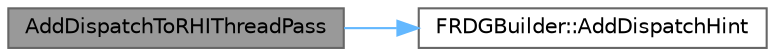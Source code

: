 digraph "AddDispatchToRHIThreadPass"
{
 // INTERACTIVE_SVG=YES
 // LATEX_PDF_SIZE
  bgcolor="transparent";
  edge [fontname=Helvetica,fontsize=10,labelfontname=Helvetica,labelfontsize=10];
  node [fontname=Helvetica,fontsize=10,shape=box,height=0.2,width=0.4];
  rankdir="LR";
  Node1 [id="Node000001",label="AddDispatchToRHIThreadPass",height=0.2,width=0.4,color="gray40", fillcolor="grey60", style="filled", fontcolor="black",tooltip=" "];
  Node1 -> Node2 [id="edge1_Node000001_Node000002",color="steelblue1",style="solid",tooltip=" "];
  Node2 [id="Node000002",label="FRDGBuilder::AddDispatchHint",height=0.2,width=0.4,color="grey40", fillcolor="white", style="filled",URL="$d5/dac/classFRDGBuilder.html#aba80d10e5c3a8324b2936ae92f90ebf3",tooltip="A hint to the builder to flush work to the RHI thread after the last queued pass on the execution tim..."];
}
